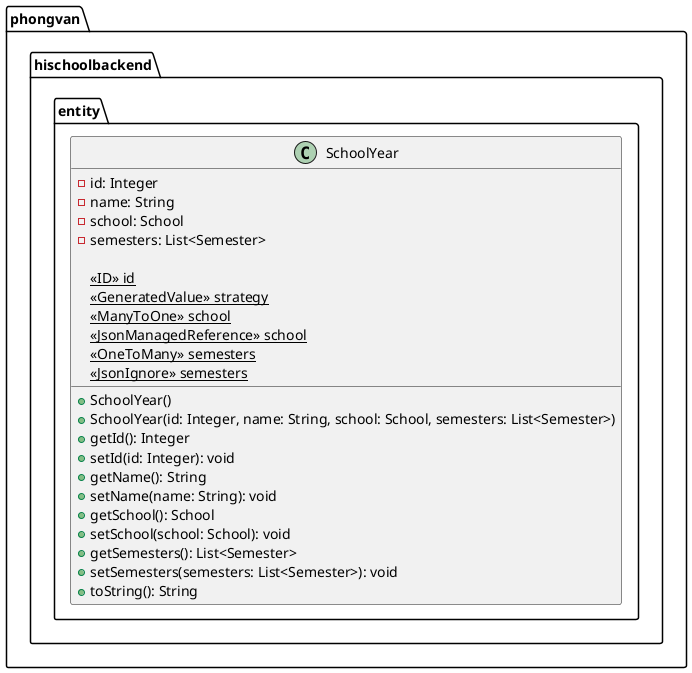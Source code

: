 @startuml

package phongvan.hischoolbackend.entity {
    class SchoolYear {
        - id: Integer
        - name: String
        - school: School
        - semesters: List<Semester>

        {static} <<ID>> id
        {static} <<GeneratedValue>> strategy
        {static} <<ManyToOne>> school
        {static} <<JsonManagedReference>> school
        {static} <<OneToMany>> semesters
        {static} <<JsonIgnore>> semesters

        + SchoolYear()
        + SchoolYear(id: Integer, name: String, school: School, semesters: List<Semester>)
        + getId(): Integer
        + setId(id: Integer): void
        + getName(): String
        + setName(name: String): void
        + getSchool(): School
        + setSchool(school: School): void
        + getSemesters(): List<Semester>
        + setSemesters(semesters: List<Semester>): void
        + toString(): String
    }
}

@enduml
